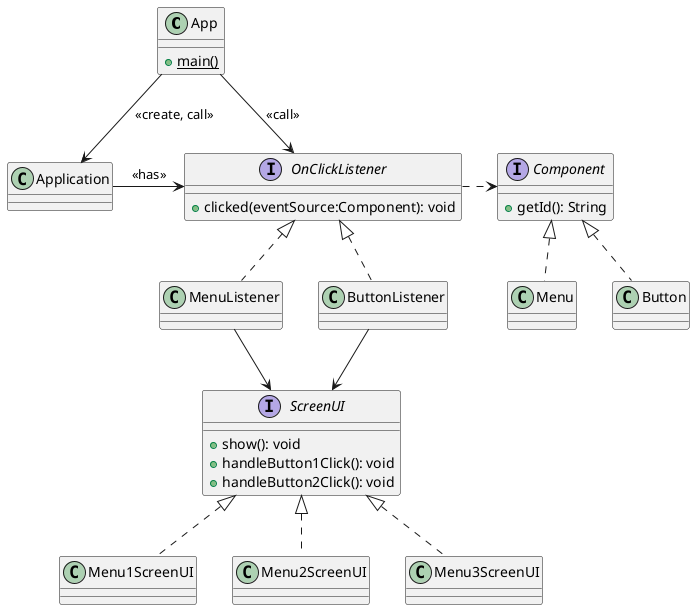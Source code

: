 @startuml

class App {
  + {static} main()
}

class Application {

}

interface OnClickListener {
  + clicked(eventSource:Component): void
}

class MenuListener implements OnClickListener {}

class ButtonListener implements OnClickListener {}

interface ScreenUI {
  + show(): void
  + handleButton1Click(): void
  + handleButton2Click(): void
}

class Menu1ScreenUI implements ScreenUI {}
class Menu2ScreenUI implements ScreenUI {}
class Menu3ScreenUI implements ScreenUI {}

interface Component {
  + getId(): String
}

class Menu implements Component {}
class Button implements Component {}


App -down-> Application: <<create, call>>
App -down-> OnClickListener: <<call>>
'App -down-> Menu: <<create>>
'App -down-> Button: <<create>>
Application -> OnClickListener: <<has>>
MenuListener -down-> ScreenUI
ButtonListener -down-> ScreenUI
OnClickListener .> Component


@enduml
